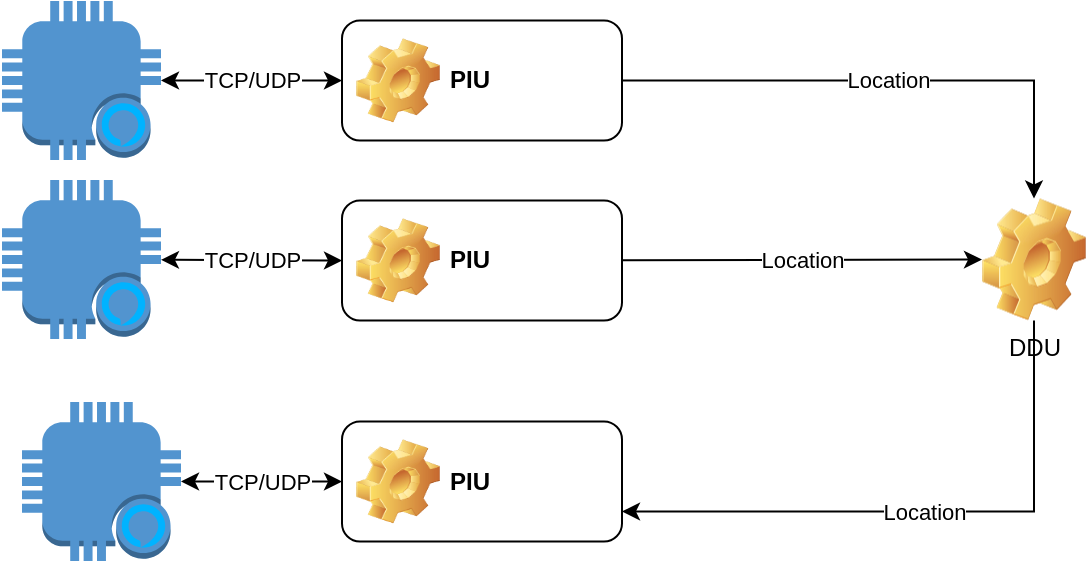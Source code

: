 <mxfile version="15.0.2" type="github"><diagram id="CYmDKQYZFAoHOZ8jSnAJ" name="Page-1"><mxGraphModel dx="1422" dy="705" grid="1" gridSize="10" guides="1" tooltips="1" connect="1" arrows="1" fold="1" page="1" pageScale="1" pageWidth="827" pageHeight="1169" math="0" shadow="0"><root><mxCell id="0"/><mxCell id="1" parent="0"/><mxCell id="tUkSYDIY76sarr-EbFne-12" value="Location" style="edgeStyle=orthogonalEdgeStyle;rounded=0;orthogonalLoop=1;jettySize=auto;html=1;entryX=1;entryY=0.75;entryDx=0;entryDy=0;" edge="1" parent="1" source="tUkSYDIY76sarr-EbFne-3" target="tUkSYDIY76sarr-EbFne-5"><mxGeometry relative="1" as="geometry"><Array as="points"><mxPoint x="546" y="324"/></Array></mxGeometry></mxCell><mxCell id="tUkSYDIY76sarr-EbFne-3" value="DDU" style="shape=image;html=1;verticalLabelPosition=bottom;verticalAlign=top;imageAspect=1;aspect=fixed;image=img/clipart/Gear_128x128.png" vertex="1" parent="1"><mxGeometry x="520" y="168.25" width="52" height="61" as="geometry"/></mxCell><mxCell id="tUkSYDIY76sarr-EbFne-31" value="Location" style="edgeStyle=none;rounded=0;orthogonalLoop=1;jettySize=auto;html=1;startArrow=none;startFill=0;" edge="1" parent="1" source="tUkSYDIY76sarr-EbFne-4" target="tUkSYDIY76sarr-EbFne-3"><mxGeometry relative="1" as="geometry"/></mxCell><mxCell id="tUkSYDIY76sarr-EbFne-4" value="PIU" style="label;whiteSpace=wrap;html=1;image=img/clipart/Gear_128x128.png" vertex="1" parent="1"><mxGeometry x="200" y="169.25" width="140" height="60" as="geometry"/></mxCell><mxCell id="tUkSYDIY76sarr-EbFne-5" value="PIU" style="label;whiteSpace=wrap;html=1;image=img/clipart/Gear_128x128.png" vertex="1" parent="1"><mxGeometry x="200" y="279.75" width="140" height="60" as="geometry"/></mxCell><mxCell id="tUkSYDIY76sarr-EbFne-15" value="Location" style="edgeStyle=orthogonalEdgeStyle;rounded=0;orthogonalLoop=1;jettySize=auto;html=1;entryX=0.5;entryY=0;entryDx=0;entryDy=0;" edge="1" parent="1" source="tUkSYDIY76sarr-EbFne-14" target="tUkSYDIY76sarr-EbFne-3"><mxGeometry relative="1" as="geometry"/></mxCell><mxCell id="tUkSYDIY76sarr-EbFne-14" value="PIU" style="label;whiteSpace=wrap;html=1;image=img/clipart/Gear_128x128.png" vertex="1" parent="1"><mxGeometry x="200" y="79.25" width="140" height="60" as="geometry"/></mxCell><mxCell id="tUkSYDIY76sarr-EbFne-27" value="TCP/UDP" style="rounded=0;orthogonalLoop=1;jettySize=auto;html=1;startArrow=classic;startFill=1;" edge="1" parent="1" source="tUkSYDIY76sarr-EbFne-17" target="tUkSYDIY76sarr-EbFne-14"><mxGeometry relative="1" as="geometry"/></mxCell><mxCell id="tUkSYDIY76sarr-EbFne-17" value="" style="outlineConnect=0;dashed=0;verticalLabelPosition=bottom;verticalAlign=top;align=center;html=1;shape=mxgraph.aws3.alexa_enabled_device;fillColor=#5294CF;gradientColor=none;" vertex="1" parent="1"><mxGeometry x="30" y="69.5" width="79.5" height="79.5" as="geometry"/></mxCell><mxCell id="tUkSYDIY76sarr-EbFne-29" value="TCP/UDP" style="edgeStyle=none;rounded=0;orthogonalLoop=1;jettySize=auto;html=1;entryX=0;entryY=0.5;entryDx=0;entryDy=0;startArrow=classic;startFill=1;" edge="1" parent="1" source="tUkSYDIY76sarr-EbFne-19" target="tUkSYDIY76sarr-EbFne-4"><mxGeometry relative="1" as="geometry"/></mxCell><mxCell id="tUkSYDIY76sarr-EbFne-19" value="" style="outlineConnect=0;dashed=0;verticalLabelPosition=bottom;verticalAlign=top;align=center;html=1;shape=mxgraph.aws3.alexa_enabled_device;fillColor=#5294CF;gradientColor=none;" vertex="1" parent="1"><mxGeometry x="30" y="159" width="79.5" height="79.5" as="geometry"/></mxCell><mxCell id="tUkSYDIY76sarr-EbFne-30" value="TCP/UDP" style="edgeStyle=none;rounded=0;orthogonalLoop=1;jettySize=auto;html=1;entryX=0;entryY=0.5;entryDx=0;entryDy=0;startArrow=classic;startFill=1;" edge="1" parent="1" source="tUkSYDIY76sarr-EbFne-21" target="tUkSYDIY76sarr-EbFne-5"><mxGeometry relative="1" as="geometry"/></mxCell><mxCell id="tUkSYDIY76sarr-EbFne-21" value="" style="outlineConnect=0;dashed=0;verticalLabelPosition=bottom;verticalAlign=top;align=center;html=1;shape=mxgraph.aws3.alexa_enabled_device;fillColor=#5294CF;gradientColor=none;" vertex="1" parent="1"><mxGeometry x="40" y="270" width="79.5" height="79.5" as="geometry"/></mxCell></root></mxGraphModel></diagram></mxfile>